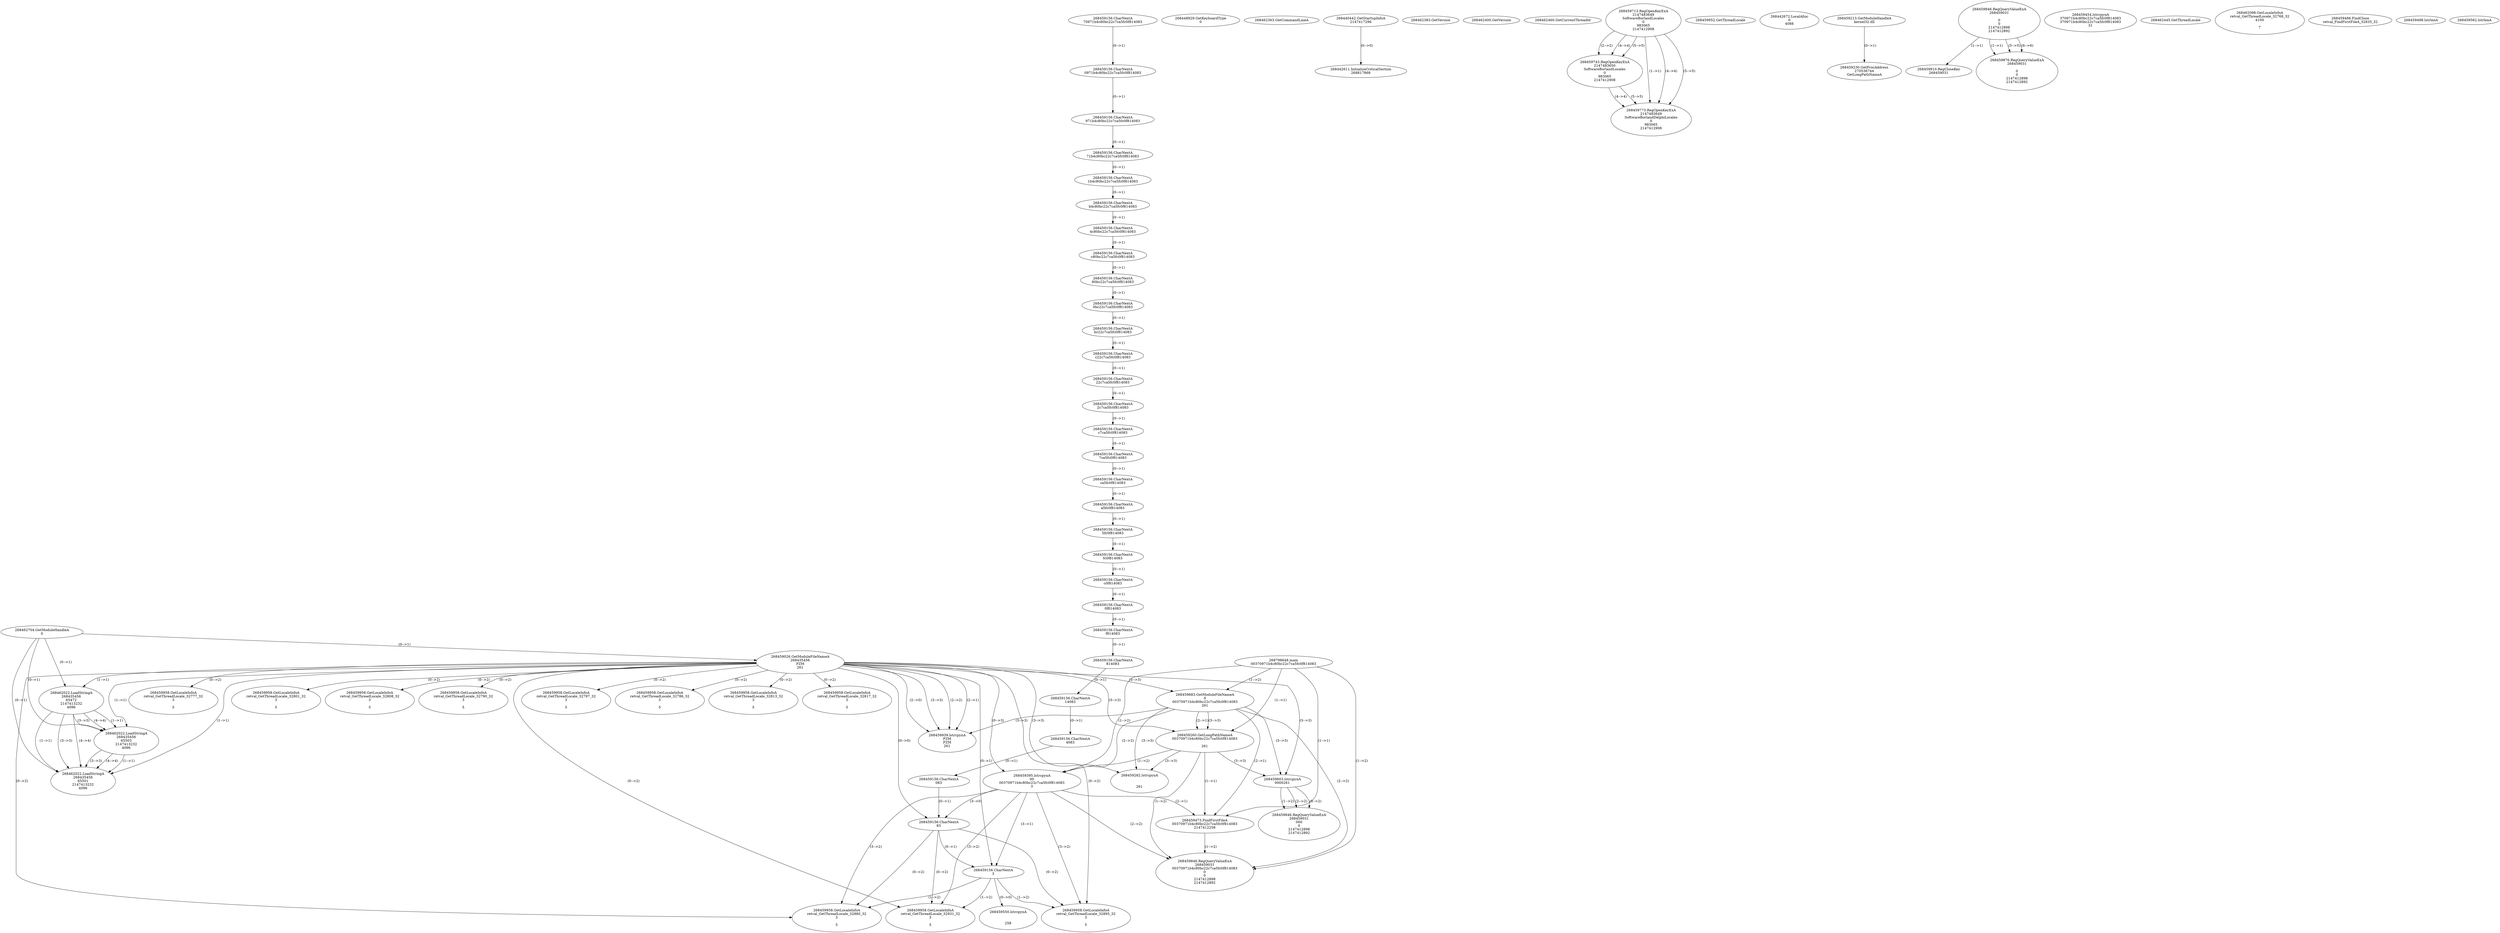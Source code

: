 // Global SCDG with merge call
digraph {
	0 [label="268798648.main
00370971b4c80bc22c7ca5fc0f814083"]
	1 [label="268462704.GetModuleHandleA
0"]
	2 [label="268448929.GetKeyboardType
0"]
	3 [label="268462363.GetCommandLineA
"]
	4 [label="268440442.GetStartupInfoA
2147417296"]
	5 [label="268462383.GetVersion
"]
	6 [label="268462400.GetVersion
"]
	7 [label="268462460.GetCurrentThreadId
"]
	8 [label="268459026.GetModuleFileNameA
268435456
PZM
261"]
	1 -> 8 [label="(0-->1)"]
	9 [label="268459683.GetModuleFileNameA
0
00370971b4c80bc22c7ca5fc0f814083
261"]
	0 -> 9 [label="(1-->2)"]
	8 -> 9 [label="(3-->3)"]
	10 [label="268459713.RegOpenKeyExA
2147483649
Software\Borland\Locales
0
983065
2147412908"]
	11 [label="268459743.RegOpenKeyExA
2147483650
Software\Borland\Locales
0
983065
2147412908"]
	10 -> 11 [label="(2-->2)"]
	10 -> 11 [label="(4-->4)"]
	10 -> 11 [label="(5-->5)"]
	12 [label="268459773.RegOpenKeyExA
2147483649
Software\Borland\Delphi\Locales
0
983065
2147412908"]
	10 -> 12 [label="(1-->1)"]
	10 -> 12 [label="(4-->4)"]
	11 -> 12 [label="(4-->4)"]
	10 -> 12 [label="(5-->5)"]
	11 -> 12 [label="(5-->5)"]
	13 [label="268459939.lstrcpynA
PZM
PZM
261"]
	8 -> 13 [label="(2-->1)"]
	8 -> 13 [label="(2-->2)"]
	8 -> 13 [label="(3-->3)"]
	9 -> 13 [label="(3-->3)"]
	8 -> 13 [label="(2-->0)"]
	14 [label="268459952.GetThreadLocale
"]
	15 [label="268459958.GetLocaleInfoA
retval_GetThreadLocale_32777_32
3

5"]
	8 -> 15 [label="(0-->2)"]
	16 [label="268462022.LoadStringA
268435456
65472
2147413232
4096"]
	1 -> 16 [label="(0-->1)"]
	8 -> 16 [label="(1-->1)"]
	17 [label="268442611.InitializeCriticalSection
268817868"]
	4 -> 17 [label="(0-->0)"]
	18 [label="268442672.LocalAlloc
0
4088"]
	19 [label="268459213.GetModuleHandleA
kernel32.dll"]
	20 [label="268459230.GetProcAddress
270536744
GetLongPathNameA"]
	19 -> 20 [label="(0-->1)"]
	21 [label="268459260.GetLongPathNameA
00370971b4c80bc22c7ca5fc0f814083

261"]
	0 -> 21 [label="(1-->1)"]
	9 -> 21 [label="(2-->1)"]
	8 -> 21 [label="(3-->3)"]
	9 -> 21 [label="(3-->3)"]
	22 [label="268459282.lstrcpynA


261"]
	8 -> 22 [label="(3-->3)"]
	9 -> 22 [label="(3-->3)"]
	21 -> 22 [label="(3-->3)"]
	23 [label="268459846.RegQueryValueExA
268459031

0
0
2147412898
2147412892"]
	24 [label="268459910.RegCloseKey
268459031"]
	23 -> 24 [label="(1-->1)"]
	25 [label="268459958.GetLocaleInfoA
retval_GetThreadLocale_32801_32
3

5"]
	8 -> 25 [label="(0-->2)"]
	26 [label="268462022.LoadStringA
268435456
65503
2147413232
4096"]
	1 -> 26 [label="(0-->1)"]
	8 -> 26 [label="(1-->1)"]
	16 -> 26 [label="(1-->1)"]
	16 -> 26 [label="(3-->3)"]
	16 -> 26 [label="(4-->4)"]
	27 [label="268459876.RegQueryValueExA
268459031

0
0
2147412898
2147412892"]
	23 -> 27 [label="(1-->1)"]
	23 -> 27 [label="(5-->5)"]
	23 -> 27 [label="(6-->6)"]
	28 [label="268459958.GetLocaleInfoA
retval_GetThreadLocale_32808_32
3

5"]
	8 -> 28 [label="(0-->2)"]
	29 [label="268462022.LoadStringA
268435456
65501
2147413232
4096"]
	1 -> 29 [label="(0-->1)"]
	8 -> 29 [label="(1-->1)"]
	16 -> 29 [label="(1-->1)"]
	26 -> 29 [label="(1-->1)"]
	16 -> 29 [label="(3-->3)"]
	26 -> 29 [label="(3-->3)"]
	16 -> 29 [label="(4-->4)"]
	26 -> 29 [label="(4-->4)"]
	30 [label="268459395.lstrcpynA
00
00370971b4c80bc22c7ca5fc0f814083
3"]
	0 -> 30 [label="(1-->2)"]
	9 -> 30 [label="(2-->2)"]
	21 -> 30 [label="(1-->2)"]
	8 -> 30 [label="(0-->3)"]
	31 [label="268459156.CharNextA
70971b4c80bc22c7ca5fc0f814083"]
	32 [label="268459156.CharNextA
0971b4c80bc22c7ca5fc0f814083"]
	31 -> 32 [label="(0-->1)"]
	33 [label="268459156.CharNextA
971b4c80bc22c7ca5fc0f814083"]
	32 -> 33 [label="(0-->1)"]
	34 [label="268459156.CharNextA
71b4c80bc22c7ca5fc0f814083"]
	33 -> 34 [label="(0-->1)"]
	35 [label="268459156.CharNextA
1b4c80bc22c7ca5fc0f814083"]
	34 -> 35 [label="(0-->1)"]
	36 [label="268459156.CharNextA
b4c80bc22c7ca5fc0f814083"]
	35 -> 36 [label="(0-->1)"]
	37 [label="268459156.CharNextA
4c80bc22c7ca5fc0f814083"]
	36 -> 37 [label="(0-->1)"]
	38 [label="268459156.CharNextA
c80bc22c7ca5fc0f814083"]
	37 -> 38 [label="(0-->1)"]
	39 [label="268459156.CharNextA
80bc22c7ca5fc0f814083"]
	38 -> 39 [label="(0-->1)"]
	40 [label="268459156.CharNextA
0bc22c7ca5fc0f814083"]
	39 -> 40 [label="(0-->1)"]
	41 [label="268459156.CharNextA
bc22c7ca5fc0f814083"]
	40 -> 41 [label="(0-->1)"]
	42 [label="268459156.CharNextA
c22c7ca5fc0f814083"]
	41 -> 42 [label="(0-->1)"]
	43 [label="268459156.CharNextA
22c7ca5fc0f814083"]
	42 -> 43 [label="(0-->1)"]
	44 [label="268459156.CharNextA
2c7ca5fc0f814083"]
	43 -> 44 [label="(0-->1)"]
	45 [label="268459156.CharNextA
c7ca5fc0f814083"]
	44 -> 45 [label="(0-->1)"]
	46 [label="268459156.CharNextA
7ca5fc0f814083"]
	45 -> 46 [label="(0-->1)"]
	47 [label="268459156.CharNextA
ca5fc0f814083"]
	46 -> 47 [label="(0-->1)"]
	48 [label="268459156.CharNextA
a5fc0f814083"]
	47 -> 48 [label="(0-->1)"]
	49 [label="268459156.CharNextA
5fc0f814083"]
	48 -> 49 [label="(0-->1)"]
	50 [label="268459156.CharNextA
fc0f814083"]
	49 -> 50 [label="(0-->1)"]
	51 [label="268459156.CharNextA
c0f814083"]
	50 -> 51 [label="(0-->1)"]
	52 [label="268459156.CharNextA
0f814083"]
	51 -> 52 [label="(0-->1)"]
	53 [label="268459156.CharNextA
f814083"]
	52 -> 53 [label="(0-->1)"]
	54 [label="268459156.CharNextA
814083"]
	53 -> 54 [label="(0-->1)"]
	55 [label="268459156.CharNextA
14083"]
	54 -> 55 [label="(0-->1)"]
	56 [label="268459156.CharNextA
4083"]
	55 -> 56 [label="(0-->1)"]
	57 [label="268459156.CharNextA
083"]
	56 -> 57 [label="(0-->1)"]
	58 [label="268459156.CharNextA
83"]
	57 -> 58 [label="(0-->1)"]
	8 -> 58 [label="(0-->0)"]
	30 -> 58 [label="(3-->0)"]
	59 [label="268459156.CharNextA
3"]
	8 -> 59 [label="(0-->1)"]
	30 -> 59 [label="(3-->1)"]
	58 -> 59 [label="(0-->1)"]
	60 [label="268459454.lstrcpynA
370971b4c80bc22c7ca5fc0f814083
370971b4c80bc22c7ca5fc0f814083
31"]
	61 [label="268459473.FindFirstFileA
00370971b4c80bc22c7ca5fc0f814083
2147412258"]
	0 -> 61 [label="(1-->1)"]
	9 -> 61 [label="(2-->1)"]
	21 -> 61 [label="(1-->1)"]
	30 -> 61 [label="(2-->1)"]
	62 [label="268459846.RegQueryValueExA
268459031
00370971b4c80bc22c7ca5fc0f814083
0
0
2147412898
2147412892"]
	0 -> 62 [label="(1-->2)"]
	9 -> 62 [label="(2-->2)"]
	21 -> 62 [label="(1-->2)"]
	30 -> 62 [label="(2-->2)"]
	61 -> 62 [label="(1-->2)"]
	63 [label="268459958.GetLocaleInfoA
retval_GetThreadLocale_32931_32
3

5"]
	8 -> 63 [label="(0-->2)"]
	30 -> 63 [label="(3-->2)"]
	58 -> 63 [label="(0-->2)"]
	59 -> 63 [label="(1-->2)"]
	64 [label="268459958.GetLocaleInfoA
retval_GetThreadLocale_32790_32
3

5"]
	8 -> 64 [label="(0-->2)"]
	65 [label="268459958.GetLocaleInfoA
retval_GetThreadLocale_32797_32
3

5"]
	8 -> 65 [label="(0-->2)"]
	66 [label="268459958.GetLocaleInfoA
retval_GetThreadLocale_32786_32
3

5"]
	8 -> 66 [label="(0-->2)"]
	67 [label="268459958.GetLocaleInfoA
retval_GetThreadLocale_32813_32
3

5"]
	8 -> 67 [label="(0-->2)"]
	68 [label="268462445.GetThreadLocale
"]
	69 [label="268462098.GetLocaleInfoA
retval_GetThreadLocale_32768_32
4100

7"]
	70 [label="268459958.GetLocaleInfoA
retval_GetThreadLocale_32817_32
3

5"]
	8 -> 70 [label="(0-->2)"]
	71 [label="268459486.FindClose
retval_FindFirstFileA_32835_32"]
	72 [label="268459498.lstrlenA
"]
	73 [label="268459550.lstrcpynA


258"]
	59 -> 73 [label="(0-->0)"]
	74 [label="268459562.lstrlenA
"]
	75 [label="268459603.lstrcpynA
00\
00\
261"]
	8 -> 75 [label="(3-->3)"]
	9 -> 75 [label="(3-->3)"]
	21 -> 75 [label="(3-->3)"]
	76 [label="268459846.RegQueryValueExA
268459031
00\
0
0
2147412898
2147412892"]
	75 -> 76 [label="(1-->2)"]
	75 -> 76 [label="(2-->2)"]
	75 -> 76 [label="(0-->2)"]
	77 [label="268459958.GetLocaleInfoA
retval_GetThreadLocale_32895_32
3

5"]
	8 -> 77 [label="(0-->2)"]
	30 -> 77 [label="(3-->2)"]
	58 -> 77 [label="(0-->2)"]
	59 -> 77 [label="(1-->2)"]
	78 [label="268459958.GetLocaleInfoA
retval_GetThreadLocale_32880_32
3

5"]
	8 -> 78 [label="(0-->2)"]
	30 -> 78 [label="(3-->2)"]
	58 -> 78 [label="(0-->2)"]
	59 -> 78 [label="(1-->2)"]
}
